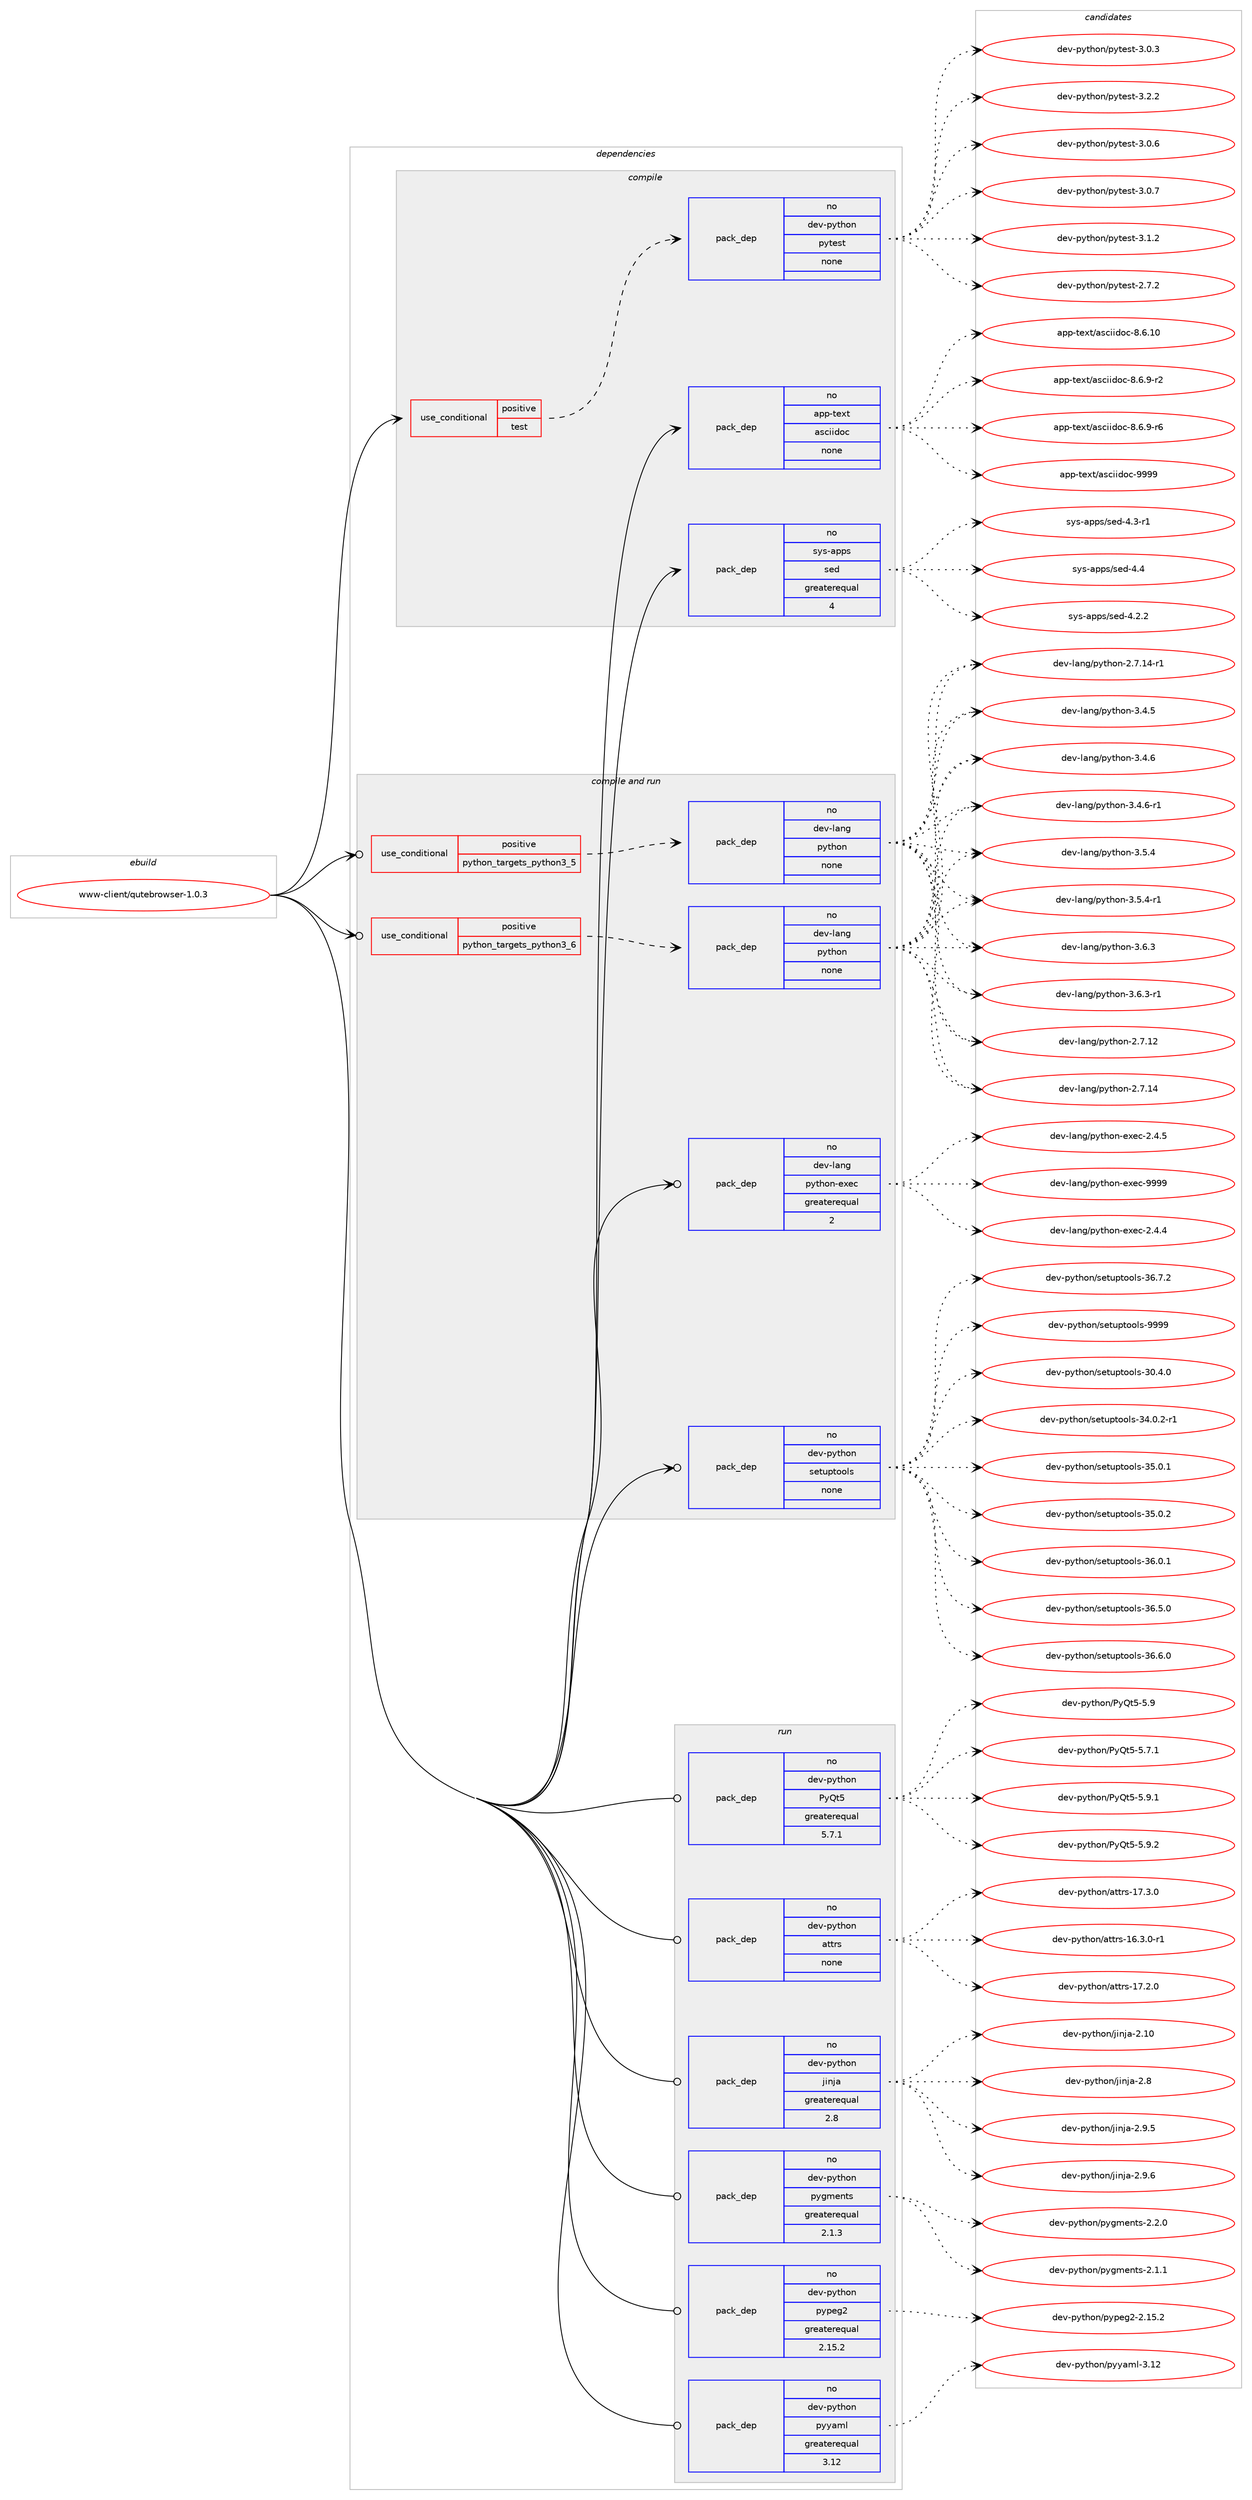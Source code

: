digraph prolog {

# *************
# Graph options
# *************

newrank=true;
concentrate=true;
compound=true;
graph [rankdir=LR,fontname=Helvetica,fontsize=10,ranksep=1.5];#, ranksep=2.5, nodesep=0.2];
edge  [arrowhead=vee];
node  [fontname=Helvetica,fontsize=10];

# **********
# The ebuild
# **********

subgraph cluster_leftcol {
color=gray;
rank=same;
label=<<i>ebuild</i>>;
id [label="www-client/qutebrowser-1.0.3", color=red, width=4, href="../www-client/qutebrowser-1.0.3.svg"];
}

# ****************
# The dependencies
# ****************

subgraph cluster_midcol {
color=gray;
label=<<i>dependencies</i>>;
subgraph cluster_compile {
fillcolor="#eeeeee";
style=filled;
label=<<i>compile</i>>;
subgraph cond473 {
dependency5516 [label=<<TABLE BORDER="0" CELLBORDER="1" CELLSPACING="0" CELLPADDING="4"><TR><TD ROWSPAN="3" CELLPADDING="10">use_conditional</TD></TR><TR><TD>positive</TD></TR><TR><TD>test</TD></TR></TABLE>>, shape=none, color=red];
subgraph pack4984 {
dependency5517 [label=<<TABLE BORDER="0" CELLBORDER="1" CELLSPACING="0" CELLPADDING="4" WIDTH="220"><TR><TD ROWSPAN="6" CELLPADDING="30">pack_dep</TD></TR><TR><TD WIDTH="110">no</TD></TR><TR><TD>dev-python</TD></TR><TR><TD>pytest</TD></TR><TR><TD>none</TD></TR><TR><TD></TD></TR></TABLE>>, shape=none, color=blue];
}
dependency5516:e -> dependency5517:w [weight=20,style="dashed",arrowhead="vee"];
}
id:e -> dependency5516:w [weight=20,style="solid",arrowhead="vee"];
subgraph pack4985 {
dependency5518 [label=<<TABLE BORDER="0" CELLBORDER="1" CELLSPACING="0" CELLPADDING="4" WIDTH="220"><TR><TD ROWSPAN="6" CELLPADDING="30">pack_dep</TD></TR><TR><TD WIDTH="110">no</TD></TR><TR><TD>app-text</TD></TR><TR><TD>asciidoc</TD></TR><TR><TD>none</TD></TR><TR><TD></TD></TR></TABLE>>, shape=none, color=blue];
}
id:e -> dependency5518:w [weight=20,style="solid",arrowhead="vee"];
subgraph pack4986 {
dependency5519 [label=<<TABLE BORDER="0" CELLBORDER="1" CELLSPACING="0" CELLPADDING="4" WIDTH="220"><TR><TD ROWSPAN="6" CELLPADDING="30">pack_dep</TD></TR><TR><TD WIDTH="110">no</TD></TR><TR><TD>sys-apps</TD></TR><TR><TD>sed</TD></TR><TR><TD>greaterequal</TD></TR><TR><TD>4</TD></TR></TABLE>>, shape=none, color=blue];
}
id:e -> dependency5519:w [weight=20,style="solid",arrowhead="vee"];
}
subgraph cluster_compileandrun {
fillcolor="#eeeeee";
style=filled;
label=<<i>compile and run</i>>;
subgraph cond474 {
dependency5520 [label=<<TABLE BORDER="0" CELLBORDER="1" CELLSPACING="0" CELLPADDING="4"><TR><TD ROWSPAN="3" CELLPADDING="10">use_conditional</TD></TR><TR><TD>positive</TD></TR><TR><TD>python_targets_python3_5</TD></TR></TABLE>>, shape=none, color=red];
subgraph pack4987 {
dependency5521 [label=<<TABLE BORDER="0" CELLBORDER="1" CELLSPACING="0" CELLPADDING="4" WIDTH="220"><TR><TD ROWSPAN="6" CELLPADDING="30">pack_dep</TD></TR><TR><TD WIDTH="110">no</TD></TR><TR><TD>dev-lang</TD></TR><TR><TD>python</TD></TR><TR><TD>none</TD></TR><TR><TD></TD></TR></TABLE>>, shape=none, color=blue];
}
dependency5520:e -> dependency5521:w [weight=20,style="dashed",arrowhead="vee"];
}
id:e -> dependency5520:w [weight=20,style="solid",arrowhead="odotvee"];
subgraph cond475 {
dependency5522 [label=<<TABLE BORDER="0" CELLBORDER="1" CELLSPACING="0" CELLPADDING="4"><TR><TD ROWSPAN="3" CELLPADDING="10">use_conditional</TD></TR><TR><TD>positive</TD></TR><TR><TD>python_targets_python3_6</TD></TR></TABLE>>, shape=none, color=red];
subgraph pack4988 {
dependency5523 [label=<<TABLE BORDER="0" CELLBORDER="1" CELLSPACING="0" CELLPADDING="4" WIDTH="220"><TR><TD ROWSPAN="6" CELLPADDING="30">pack_dep</TD></TR><TR><TD WIDTH="110">no</TD></TR><TR><TD>dev-lang</TD></TR><TR><TD>python</TD></TR><TR><TD>none</TD></TR><TR><TD></TD></TR></TABLE>>, shape=none, color=blue];
}
dependency5522:e -> dependency5523:w [weight=20,style="dashed",arrowhead="vee"];
}
id:e -> dependency5522:w [weight=20,style="solid",arrowhead="odotvee"];
subgraph pack4989 {
dependency5524 [label=<<TABLE BORDER="0" CELLBORDER="1" CELLSPACING="0" CELLPADDING="4" WIDTH="220"><TR><TD ROWSPAN="6" CELLPADDING="30">pack_dep</TD></TR><TR><TD WIDTH="110">no</TD></TR><TR><TD>dev-lang</TD></TR><TR><TD>python-exec</TD></TR><TR><TD>greaterequal</TD></TR><TR><TD>2</TD></TR></TABLE>>, shape=none, color=blue];
}
id:e -> dependency5524:w [weight=20,style="solid",arrowhead="odotvee"];
subgraph pack4990 {
dependency5525 [label=<<TABLE BORDER="0" CELLBORDER="1" CELLSPACING="0" CELLPADDING="4" WIDTH="220"><TR><TD ROWSPAN="6" CELLPADDING="30">pack_dep</TD></TR><TR><TD WIDTH="110">no</TD></TR><TR><TD>dev-python</TD></TR><TR><TD>setuptools</TD></TR><TR><TD>none</TD></TR><TR><TD></TD></TR></TABLE>>, shape=none, color=blue];
}
id:e -> dependency5525:w [weight=20,style="solid",arrowhead="odotvee"];
}
subgraph cluster_run {
fillcolor="#eeeeee";
style=filled;
label=<<i>run</i>>;
subgraph pack4991 {
dependency5526 [label=<<TABLE BORDER="0" CELLBORDER="1" CELLSPACING="0" CELLPADDING="4" WIDTH="220"><TR><TD ROWSPAN="6" CELLPADDING="30">pack_dep</TD></TR><TR><TD WIDTH="110">no</TD></TR><TR><TD>dev-python</TD></TR><TR><TD>PyQt5</TD></TR><TR><TD>greaterequal</TD></TR><TR><TD>5.7.1</TD></TR></TABLE>>, shape=none, color=blue];
}
id:e -> dependency5526:w [weight=20,style="solid",arrowhead="odot"];
subgraph pack4992 {
dependency5527 [label=<<TABLE BORDER="0" CELLBORDER="1" CELLSPACING="0" CELLPADDING="4" WIDTH="220"><TR><TD ROWSPAN="6" CELLPADDING="30">pack_dep</TD></TR><TR><TD WIDTH="110">no</TD></TR><TR><TD>dev-python</TD></TR><TR><TD>attrs</TD></TR><TR><TD>none</TD></TR><TR><TD></TD></TR></TABLE>>, shape=none, color=blue];
}
id:e -> dependency5527:w [weight=20,style="solid",arrowhead="odot"];
subgraph pack4993 {
dependency5528 [label=<<TABLE BORDER="0" CELLBORDER="1" CELLSPACING="0" CELLPADDING="4" WIDTH="220"><TR><TD ROWSPAN="6" CELLPADDING="30">pack_dep</TD></TR><TR><TD WIDTH="110">no</TD></TR><TR><TD>dev-python</TD></TR><TR><TD>jinja</TD></TR><TR><TD>greaterequal</TD></TR><TR><TD>2.8</TD></TR></TABLE>>, shape=none, color=blue];
}
id:e -> dependency5528:w [weight=20,style="solid",arrowhead="odot"];
subgraph pack4994 {
dependency5529 [label=<<TABLE BORDER="0" CELLBORDER="1" CELLSPACING="0" CELLPADDING="4" WIDTH="220"><TR><TD ROWSPAN="6" CELLPADDING="30">pack_dep</TD></TR><TR><TD WIDTH="110">no</TD></TR><TR><TD>dev-python</TD></TR><TR><TD>pygments</TD></TR><TR><TD>greaterequal</TD></TR><TR><TD>2.1.3</TD></TR></TABLE>>, shape=none, color=blue];
}
id:e -> dependency5529:w [weight=20,style="solid",arrowhead="odot"];
subgraph pack4995 {
dependency5530 [label=<<TABLE BORDER="0" CELLBORDER="1" CELLSPACING="0" CELLPADDING="4" WIDTH="220"><TR><TD ROWSPAN="6" CELLPADDING="30">pack_dep</TD></TR><TR><TD WIDTH="110">no</TD></TR><TR><TD>dev-python</TD></TR><TR><TD>pypeg2</TD></TR><TR><TD>greaterequal</TD></TR><TR><TD>2.15.2</TD></TR></TABLE>>, shape=none, color=blue];
}
id:e -> dependency5530:w [weight=20,style="solid",arrowhead="odot"];
subgraph pack4996 {
dependency5531 [label=<<TABLE BORDER="0" CELLBORDER="1" CELLSPACING="0" CELLPADDING="4" WIDTH="220"><TR><TD ROWSPAN="6" CELLPADDING="30">pack_dep</TD></TR><TR><TD WIDTH="110">no</TD></TR><TR><TD>dev-python</TD></TR><TR><TD>pyyaml</TD></TR><TR><TD>greaterequal</TD></TR><TR><TD>3.12</TD></TR></TABLE>>, shape=none, color=blue];
}
id:e -> dependency5531:w [weight=20,style="solid",arrowhead="odot"];
}
}

# **************
# The candidates
# **************

subgraph cluster_choices {
rank=same;
color=gray;
label=<<i>candidates</i>>;

subgraph choice4984 {
color=black;
nodesep=1;
choice1001011184511212111610411111047112121116101115116455146484654 [label="dev-python/pytest-3.0.6", color=red, width=4,href="../dev-python/pytest-3.0.6.svg"];
choice1001011184511212111610411111047112121116101115116455146484655 [label="dev-python/pytest-3.0.7", color=red, width=4,href="../dev-python/pytest-3.0.7.svg"];
choice1001011184511212111610411111047112121116101115116455146494650 [label="dev-python/pytest-3.1.2", color=red, width=4,href="../dev-python/pytest-3.1.2.svg"];
choice1001011184511212111610411111047112121116101115116455046554650 [label="dev-python/pytest-2.7.2", color=red, width=4,href="../dev-python/pytest-2.7.2.svg"];
choice1001011184511212111610411111047112121116101115116455146484651 [label="dev-python/pytest-3.0.3", color=red, width=4,href="../dev-python/pytest-3.0.3.svg"];
choice1001011184511212111610411111047112121116101115116455146504650 [label="dev-python/pytest-3.2.2", color=red, width=4,href="../dev-python/pytest-3.2.2.svg"];
dependency5517:e -> choice1001011184511212111610411111047112121116101115116455146484654:w [style=dotted,weight="100"];
dependency5517:e -> choice1001011184511212111610411111047112121116101115116455146484655:w [style=dotted,weight="100"];
dependency5517:e -> choice1001011184511212111610411111047112121116101115116455146494650:w [style=dotted,weight="100"];
dependency5517:e -> choice1001011184511212111610411111047112121116101115116455046554650:w [style=dotted,weight="100"];
dependency5517:e -> choice1001011184511212111610411111047112121116101115116455146484651:w [style=dotted,weight="100"];
dependency5517:e -> choice1001011184511212111610411111047112121116101115116455146504650:w [style=dotted,weight="100"];
}
subgraph choice4985 {
color=black;
nodesep=1;
choice97112112451161011201164797115991051051001119945564654464948 [label="app-text/asciidoc-8.6.10", color=red, width=4,href="../app-text/asciidoc-8.6.10.svg"];
choice9711211245116101120116479711599105105100111994556465446574511450 [label="app-text/asciidoc-8.6.9-r2", color=red, width=4,href="../app-text/asciidoc-8.6.9-r2.svg"];
choice9711211245116101120116479711599105105100111994556465446574511454 [label="app-text/asciidoc-8.6.9-r6", color=red, width=4,href="../app-text/asciidoc-8.6.9-r6.svg"];
choice9711211245116101120116479711599105105100111994557575757 [label="app-text/asciidoc-9999", color=red, width=4,href="../app-text/asciidoc-9999.svg"];
dependency5518:e -> choice97112112451161011201164797115991051051001119945564654464948:w [style=dotted,weight="100"];
dependency5518:e -> choice9711211245116101120116479711599105105100111994556465446574511450:w [style=dotted,weight="100"];
dependency5518:e -> choice9711211245116101120116479711599105105100111994556465446574511454:w [style=dotted,weight="100"];
dependency5518:e -> choice9711211245116101120116479711599105105100111994557575757:w [style=dotted,weight="100"];
}
subgraph choice4986 {
color=black;
nodesep=1;
choice115121115459711211211547115101100455246504650 [label="sys-apps/sed-4.2.2", color=red, width=4,href="../sys-apps/sed-4.2.2.svg"];
choice115121115459711211211547115101100455246514511449 [label="sys-apps/sed-4.3-r1", color=red, width=4,href="../sys-apps/sed-4.3-r1.svg"];
choice11512111545971121121154711510110045524652 [label="sys-apps/sed-4.4", color=red, width=4,href="../sys-apps/sed-4.4.svg"];
dependency5519:e -> choice115121115459711211211547115101100455246504650:w [style=dotted,weight="100"];
dependency5519:e -> choice115121115459711211211547115101100455246514511449:w [style=dotted,weight="100"];
dependency5519:e -> choice11512111545971121121154711510110045524652:w [style=dotted,weight="100"];
}
subgraph choice4987 {
color=black;
nodesep=1;
choice10010111845108971101034711212111610411111045504655464950 [label="dev-lang/python-2.7.12", color=red, width=4,href="../dev-lang/python-2.7.12.svg"];
choice10010111845108971101034711212111610411111045504655464952 [label="dev-lang/python-2.7.14", color=red, width=4,href="../dev-lang/python-2.7.14.svg"];
choice100101118451089711010347112121116104111110455046554649524511449 [label="dev-lang/python-2.7.14-r1", color=red, width=4,href="../dev-lang/python-2.7.14-r1.svg"];
choice100101118451089711010347112121116104111110455146524653 [label="dev-lang/python-3.4.5", color=red, width=4,href="../dev-lang/python-3.4.5.svg"];
choice100101118451089711010347112121116104111110455146524654 [label="dev-lang/python-3.4.6", color=red, width=4,href="../dev-lang/python-3.4.6.svg"];
choice1001011184510897110103471121211161041111104551465246544511449 [label="dev-lang/python-3.4.6-r1", color=red, width=4,href="../dev-lang/python-3.4.6-r1.svg"];
choice100101118451089711010347112121116104111110455146534652 [label="dev-lang/python-3.5.4", color=red, width=4,href="../dev-lang/python-3.5.4.svg"];
choice1001011184510897110103471121211161041111104551465346524511449 [label="dev-lang/python-3.5.4-r1", color=red, width=4,href="../dev-lang/python-3.5.4-r1.svg"];
choice100101118451089711010347112121116104111110455146544651 [label="dev-lang/python-3.6.3", color=red, width=4,href="../dev-lang/python-3.6.3.svg"];
choice1001011184510897110103471121211161041111104551465446514511449 [label="dev-lang/python-3.6.3-r1", color=red, width=4,href="../dev-lang/python-3.6.3-r1.svg"];
dependency5521:e -> choice10010111845108971101034711212111610411111045504655464950:w [style=dotted,weight="100"];
dependency5521:e -> choice10010111845108971101034711212111610411111045504655464952:w [style=dotted,weight="100"];
dependency5521:e -> choice100101118451089711010347112121116104111110455046554649524511449:w [style=dotted,weight="100"];
dependency5521:e -> choice100101118451089711010347112121116104111110455146524653:w [style=dotted,weight="100"];
dependency5521:e -> choice100101118451089711010347112121116104111110455146524654:w [style=dotted,weight="100"];
dependency5521:e -> choice1001011184510897110103471121211161041111104551465246544511449:w [style=dotted,weight="100"];
dependency5521:e -> choice100101118451089711010347112121116104111110455146534652:w [style=dotted,weight="100"];
dependency5521:e -> choice1001011184510897110103471121211161041111104551465346524511449:w [style=dotted,weight="100"];
dependency5521:e -> choice100101118451089711010347112121116104111110455146544651:w [style=dotted,weight="100"];
dependency5521:e -> choice1001011184510897110103471121211161041111104551465446514511449:w [style=dotted,weight="100"];
}
subgraph choice4988 {
color=black;
nodesep=1;
choice10010111845108971101034711212111610411111045504655464950 [label="dev-lang/python-2.7.12", color=red, width=4,href="../dev-lang/python-2.7.12.svg"];
choice10010111845108971101034711212111610411111045504655464952 [label="dev-lang/python-2.7.14", color=red, width=4,href="../dev-lang/python-2.7.14.svg"];
choice100101118451089711010347112121116104111110455046554649524511449 [label="dev-lang/python-2.7.14-r1", color=red, width=4,href="../dev-lang/python-2.7.14-r1.svg"];
choice100101118451089711010347112121116104111110455146524653 [label="dev-lang/python-3.4.5", color=red, width=4,href="../dev-lang/python-3.4.5.svg"];
choice100101118451089711010347112121116104111110455146524654 [label="dev-lang/python-3.4.6", color=red, width=4,href="../dev-lang/python-3.4.6.svg"];
choice1001011184510897110103471121211161041111104551465246544511449 [label="dev-lang/python-3.4.6-r1", color=red, width=4,href="../dev-lang/python-3.4.6-r1.svg"];
choice100101118451089711010347112121116104111110455146534652 [label="dev-lang/python-3.5.4", color=red, width=4,href="../dev-lang/python-3.5.4.svg"];
choice1001011184510897110103471121211161041111104551465346524511449 [label="dev-lang/python-3.5.4-r1", color=red, width=4,href="../dev-lang/python-3.5.4-r1.svg"];
choice100101118451089711010347112121116104111110455146544651 [label="dev-lang/python-3.6.3", color=red, width=4,href="../dev-lang/python-3.6.3.svg"];
choice1001011184510897110103471121211161041111104551465446514511449 [label="dev-lang/python-3.6.3-r1", color=red, width=4,href="../dev-lang/python-3.6.3-r1.svg"];
dependency5523:e -> choice10010111845108971101034711212111610411111045504655464950:w [style=dotted,weight="100"];
dependency5523:e -> choice10010111845108971101034711212111610411111045504655464952:w [style=dotted,weight="100"];
dependency5523:e -> choice100101118451089711010347112121116104111110455046554649524511449:w [style=dotted,weight="100"];
dependency5523:e -> choice100101118451089711010347112121116104111110455146524653:w [style=dotted,weight="100"];
dependency5523:e -> choice100101118451089711010347112121116104111110455146524654:w [style=dotted,weight="100"];
dependency5523:e -> choice1001011184510897110103471121211161041111104551465246544511449:w [style=dotted,weight="100"];
dependency5523:e -> choice100101118451089711010347112121116104111110455146534652:w [style=dotted,weight="100"];
dependency5523:e -> choice1001011184510897110103471121211161041111104551465346524511449:w [style=dotted,weight="100"];
dependency5523:e -> choice100101118451089711010347112121116104111110455146544651:w [style=dotted,weight="100"];
dependency5523:e -> choice1001011184510897110103471121211161041111104551465446514511449:w [style=dotted,weight="100"];
}
subgraph choice4989 {
color=black;
nodesep=1;
choice1001011184510897110103471121211161041111104510112010199455046524652 [label="dev-lang/python-exec-2.4.4", color=red, width=4,href="../dev-lang/python-exec-2.4.4.svg"];
choice1001011184510897110103471121211161041111104510112010199455046524653 [label="dev-lang/python-exec-2.4.5", color=red, width=4,href="../dev-lang/python-exec-2.4.5.svg"];
choice10010111845108971101034711212111610411111045101120101994557575757 [label="dev-lang/python-exec-9999", color=red, width=4,href="../dev-lang/python-exec-9999.svg"];
dependency5524:e -> choice1001011184510897110103471121211161041111104510112010199455046524652:w [style=dotted,weight="100"];
dependency5524:e -> choice1001011184510897110103471121211161041111104510112010199455046524653:w [style=dotted,weight="100"];
dependency5524:e -> choice10010111845108971101034711212111610411111045101120101994557575757:w [style=dotted,weight="100"];
}
subgraph choice4990 {
color=black;
nodesep=1;
choice100101118451121211161041111104711510111611711211611111110811545514846524648 [label="dev-python/setuptools-30.4.0", color=red, width=4,href="../dev-python/setuptools-30.4.0.svg"];
choice1001011184511212111610411111047115101116117112116111111108115455152464846504511449 [label="dev-python/setuptools-34.0.2-r1", color=red, width=4,href="../dev-python/setuptools-34.0.2-r1.svg"];
choice100101118451121211161041111104711510111611711211611111110811545515346484649 [label="dev-python/setuptools-35.0.1", color=red, width=4,href="../dev-python/setuptools-35.0.1.svg"];
choice100101118451121211161041111104711510111611711211611111110811545515346484650 [label="dev-python/setuptools-35.0.2", color=red, width=4,href="../dev-python/setuptools-35.0.2.svg"];
choice100101118451121211161041111104711510111611711211611111110811545515446484649 [label="dev-python/setuptools-36.0.1", color=red, width=4,href="../dev-python/setuptools-36.0.1.svg"];
choice100101118451121211161041111104711510111611711211611111110811545515446534648 [label="dev-python/setuptools-36.5.0", color=red, width=4,href="../dev-python/setuptools-36.5.0.svg"];
choice100101118451121211161041111104711510111611711211611111110811545515446544648 [label="dev-python/setuptools-36.6.0", color=red, width=4,href="../dev-python/setuptools-36.6.0.svg"];
choice100101118451121211161041111104711510111611711211611111110811545515446554650 [label="dev-python/setuptools-36.7.2", color=red, width=4,href="../dev-python/setuptools-36.7.2.svg"];
choice10010111845112121116104111110471151011161171121161111111081154557575757 [label="dev-python/setuptools-9999", color=red, width=4,href="../dev-python/setuptools-9999.svg"];
dependency5525:e -> choice100101118451121211161041111104711510111611711211611111110811545514846524648:w [style=dotted,weight="100"];
dependency5525:e -> choice1001011184511212111610411111047115101116117112116111111108115455152464846504511449:w [style=dotted,weight="100"];
dependency5525:e -> choice100101118451121211161041111104711510111611711211611111110811545515346484649:w [style=dotted,weight="100"];
dependency5525:e -> choice100101118451121211161041111104711510111611711211611111110811545515346484650:w [style=dotted,weight="100"];
dependency5525:e -> choice100101118451121211161041111104711510111611711211611111110811545515446484649:w [style=dotted,weight="100"];
dependency5525:e -> choice100101118451121211161041111104711510111611711211611111110811545515446534648:w [style=dotted,weight="100"];
dependency5525:e -> choice100101118451121211161041111104711510111611711211611111110811545515446544648:w [style=dotted,weight="100"];
dependency5525:e -> choice100101118451121211161041111104711510111611711211611111110811545515446554650:w [style=dotted,weight="100"];
dependency5525:e -> choice10010111845112121116104111110471151011161171121161111111081154557575757:w [style=dotted,weight="100"];
}
subgraph choice4991 {
color=black;
nodesep=1;
choice100101118451121211161041111104780121811165345534657 [label="dev-python/PyQt5-5.9", color=red, width=4,href="../dev-python/PyQt5-5.9.svg"];
choice1001011184511212111610411111047801218111653455346554649 [label="dev-python/PyQt5-5.7.1", color=red, width=4,href="../dev-python/PyQt5-5.7.1.svg"];
choice1001011184511212111610411111047801218111653455346574649 [label="dev-python/PyQt5-5.9.1", color=red, width=4,href="../dev-python/PyQt5-5.9.1.svg"];
choice1001011184511212111610411111047801218111653455346574650 [label="dev-python/PyQt5-5.9.2", color=red, width=4,href="../dev-python/PyQt5-5.9.2.svg"];
dependency5526:e -> choice100101118451121211161041111104780121811165345534657:w [style=dotted,weight="100"];
dependency5526:e -> choice1001011184511212111610411111047801218111653455346554649:w [style=dotted,weight="100"];
dependency5526:e -> choice1001011184511212111610411111047801218111653455346574649:w [style=dotted,weight="100"];
dependency5526:e -> choice1001011184511212111610411111047801218111653455346574650:w [style=dotted,weight="100"];
}
subgraph choice4992 {
color=black;
nodesep=1;
choice100101118451121211161041111104797116116114115454954465146484511449 [label="dev-python/attrs-16.3.0-r1", color=red, width=4,href="../dev-python/attrs-16.3.0-r1.svg"];
choice10010111845112121116104111110479711611611411545495546504648 [label="dev-python/attrs-17.2.0", color=red, width=4,href="../dev-python/attrs-17.2.0.svg"];
choice10010111845112121116104111110479711611611411545495546514648 [label="dev-python/attrs-17.3.0", color=red, width=4,href="../dev-python/attrs-17.3.0.svg"];
dependency5527:e -> choice100101118451121211161041111104797116116114115454954465146484511449:w [style=dotted,weight="100"];
dependency5527:e -> choice10010111845112121116104111110479711611611411545495546504648:w [style=dotted,weight="100"];
dependency5527:e -> choice10010111845112121116104111110479711611611411545495546514648:w [style=dotted,weight="100"];
}
subgraph choice4993 {
color=black;
nodesep=1;
choice1001011184511212111610411111047106105110106974550464948 [label="dev-python/jinja-2.10", color=red, width=4,href="../dev-python/jinja-2.10.svg"];
choice10010111845112121116104111110471061051101069745504656 [label="dev-python/jinja-2.8", color=red, width=4,href="../dev-python/jinja-2.8.svg"];
choice100101118451121211161041111104710610511010697455046574653 [label="dev-python/jinja-2.9.5", color=red, width=4,href="../dev-python/jinja-2.9.5.svg"];
choice100101118451121211161041111104710610511010697455046574654 [label="dev-python/jinja-2.9.6", color=red, width=4,href="../dev-python/jinja-2.9.6.svg"];
dependency5528:e -> choice1001011184511212111610411111047106105110106974550464948:w [style=dotted,weight="100"];
dependency5528:e -> choice10010111845112121116104111110471061051101069745504656:w [style=dotted,weight="100"];
dependency5528:e -> choice100101118451121211161041111104710610511010697455046574653:w [style=dotted,weight="100"];
dependency5528:e -> choice100101118451121211161041111104710610511010697455046574654:w [style=dotted,weight="100"];
}
subgraph choice4994 {
color=black;
nodesep=1;
choice1001011184511212111610411111047112121103109101110116115455046494649 [label="dev-python/pygments-2.1.1", color=red, width=4,href="../dev-python/pygments-2.1.1.svg"];
choice1001011184511212111610411111047112121103109101110116115455046504648 [label="dev-python/pygments-2.2.0", color=red, width=4,href="../dev-python/pygments-2.2.0.svg"];
dependency5529:e -> choice1001011184511212111610411111047112121103109101110116115455046494649:w [style=dotted,weight="100"];
dependency5529:e -> choice1001011184511212111610411111047112121103109101110116115455046504648:w [style=dotted,weight="100"];
}
subgraph choice4995 {
color=black;
nodesep=1;
choice10010111845112121116104111110471121211121011035045504649534650 [label="dev-python/pypeg2-2.15.2", color=red, width=4,href="../dev-python/pypeg2-2.15.2.svg"];
dependency5530:e -> choice10010111845112121116104111110471121211121011035045504649534650:w [style=dotted,weight="100"];
}
subgraph choice4996 {
color=black;
nodesep=1;
choice1001011184511212111610411111047112121121971091084551464950 [label="dev-python/pyyaml-3.12", color=red, width=4,href="../dev-python/pyyaml-3.12.svg"];
dependency5531:e -> choice1001011184511212111610411111047112121121971091084551464950:w [style=dotted,weight="100"];
}
}

}
